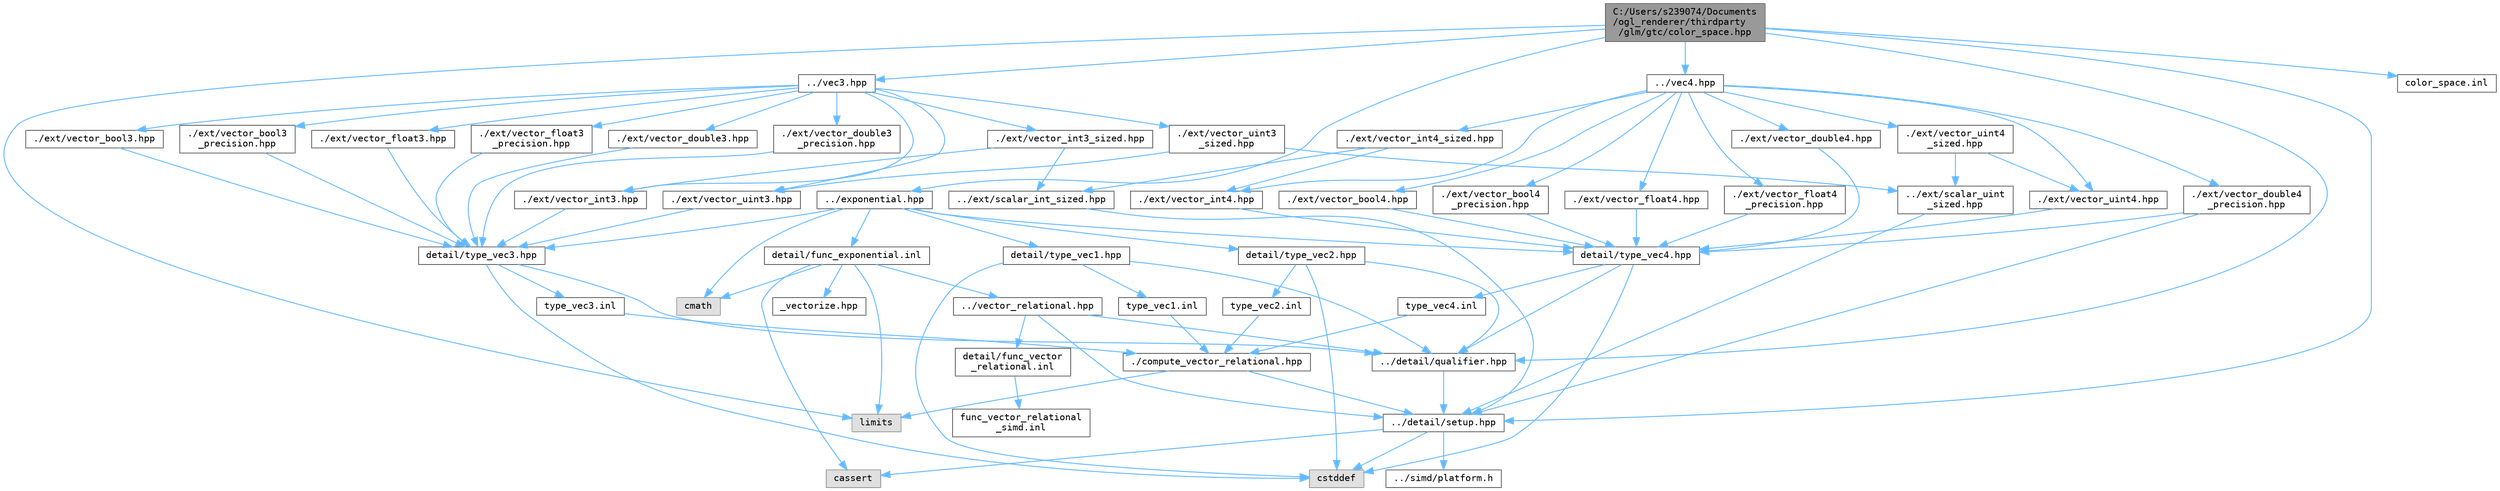 digraph "C:/Users/s239074/Documents/ogl_renderer/thirdparty/glm/gtc/color_space.hpp"
{
 // LATEX_PDF_SIZE
  bgcolor="transparent";
  edge [fontname=Terminal,fontsize=10,labelfontname=Helvetica,labelfontsize=10];
  node [fontname=Terminal,fontsize=10,shape=box,height=0.2,width=0.4];
  Node1 [label="C:/Users/s239074/Documents\l/ogl_renderer/thirdparty\l/glm/gtc/color_space.hpp",height=0.2,width=0.4,color="gray40", fillcolor="grey60", style="filled", fontcolor="black",tooltip=" "];
  Node1 -> Node2 [color="steelblue1",style="solid"];
  Node2 [label="../detail/setup.hpp",height=0.2,width=0.4,color="grey40", fillcolor="white", style="filled",URL="$setup_8hpp.html",tooltip=" "];
  Node2 -> Node3 [color="steelblue1",style="solid"];
  Node3 [label="cassert",height=0.2,width=0.4,color="grey60", fillcolor="#E0E0E0", style="filled",tooltip=" "];
  Node2 -> Node4 [color="steelblue1",style="solid"];
  Node4 [label="cstddef",height=0.2,width=0.4,color="grey60", fillcolor="#E0E0E0", style="filled",tooltip=" "];
  Node2 -> Node5 [color="steelblue1",style="solid"];
  Node5 [label="../simd/platform.h",height=0.2,width=0.4,color="grey40", fillcolor="white", style="filled",URL="$platform_8h.html",tooltip=" "];
  Node1 -> Node6 [color="steelblue1",style="solid"];
  Node6 [label="../detail/qualifier.hpp",height=0.2,width=0.4,color="grey40", fillcolor="white", style="filled",URL="$qualifier_8hpp.html",tooltip=" "];
  Node6 -> Node2 [color="steelblue1",style="solid"];
  Node1 -> Node7 [color="steelblue1",style="solid"];
  Node7 [label="../exponential.hpp",height=0.2,width=0.4,color="grey40", fillcolor="white", style="filled",URL="$exponential_8hpp.html",tooltip=" "];
  Node7 -> Node8 [color="steelblue1",style="solid"];
  Node8 [label="detail/type_vec1.hpp",height=0.2,width=0.4,color="grey40", fillcolor="white", style="filled",URL="$type__vec1_8hpp.html",tooltip=" "];
  Node8 -> Node6 [color="steelblue1",style="solid"];
  Node8 -> Node4 [color="steelblue1",style="solid"];
  Node8 -> Node9 [color="steelblue1",style="solid"];
  Node9 [label="type_vec1.inl",height=0.2,width=0.4,color="grey40", fillcolor="white", style="filled",URL="$type__vec1_8inl.html",tooltip=" "];
  Node9 -> Node10 [color="steelblue1",style="solid"];
  Node10 [label="./compute_vector_relational.hpp",height=0.2,width=0.4,color="grey40", fillcolor="white", style="filled",URL="$compute__vector__relational_8hpp.html",tooltip=" "];
  Node10 -> Node2 [color="steelblue1",style="solid"];
  Node10 -> Node11 [color="steelblue1",style="solid"];
  Node11 [label="limits",height=0.2,width=0.4,color="grey60", fillcolor="#E0E0E0", style="filled",tooltip=" "];
  Node7 -> Node12 [color="steelblue1",style="solid"];
  Node12 [label="detail/type_vec2.hpp",height=0.2,width=0.4,color="grey40", fillcolor="white", style="filled",URL="$type__vec2_8hpp.html",tooltip=" "];
  Node12 -> Node6 [color="steelblue1",style="solid"];
  Node12 -> Node4 [color="steelblue1",style="solid"];
  Node12 -> Node13 [color="steelblue1",style="solid"];
  Node13 [label="type_vec2.inl",height=0.2,width=0.4,color="grey40", fillcolor="white", style="filled",URL="$type__vec2_8inl.html",tooltip=" "];
  Node13 -> Node10 [color="steelblue1",style="solid"];
  Node7 -> Node14 [color="steelblue1",style="solid"];
  Node14 [label="detail/type_vec3.hpp",height=0.2,width=0.4,color="grey40", fillcolor="white", style="filled",URL="$type__vec3_8hpp.html",tooltip=" "];
  Node14 -> Node6 [color="steelblue1",style="solid"];
  Node14 -> Node4 [color="steelblue1",style="solid"];
  Node14 -> Node15 [color="steelblue1",style="solid"];
  Node15 [label="type_vec3.inl",height=0.2,width=0.4,color="grey40", fillcolor="white", style="filled",URL="$type__vec3_8inl.html",tooltip=" "];
  Node15 -> Node10 [color="steelblue1",style="solid"];
  Node7 -> Node16 [color="steelblue1",style="solid"];
  Node16 [label="detail/type_vec4.hpp",height=0.2,width=0.4,color="grey40", fillcolor="white", style="filled",URL="$type__vec4_8hpp.html",tooltip=" "];
  Node16 -> Node6 [color="steelblue1",style="solid"];
  Node16 -> Node4 [color="steelblue1",style="solid"];
  Node16 -> Node17 [color="steelblue1",style="solid"];
  Node17 [label="type_vec4.inl",height=0.2,width=0.4,color="grey40", fillcolor="white", style="filled",URL="$type__vec4_8inl.html",tooltip=" "];
  Node17 -> Node10 [color="steelblue1",style="solid"];
  Node7 -> Node18 [color="steelblue1",style="solid"];
  Node18 [label="cmath",height=0.2,width=0.4,color="grey60", fillcolor="#E0E0E0", style="filled",tooltip=" "];
  Node7 -> Node19 [color="steelblue1",style="solid"];
  Node19 [label="detail/func_exponential.inl",height=0.2,width=0.4,color="grey40", fillcolor="white", style="filled",URL="$func__exponential_8inl.html",tooltip=" "];
  Node19 -> Node20 [color="steelblue1",style="solid"];
  Node20 [label="../vector_relational.hpp",height=0.2,width=0.4,color="grey40", fillcolor="white", style="filled",URL="$vector__relational_8hpp.html",tooltip=" "];
  Node20 -> Node6 [color="steelblue1",style="solid"];
  Node20 -> Node2 [color="steelblue1",style="solid"];
  Node20 -> Node21 [color="steelblue1",style="solid"];
  Node21 [label="detail/func_vector\l_relational.inl",height=0.2,width=0.4,color="grey40", fillcolor="white", style="filled",URL="$func__vector__relational_8inl.html",tooltip=" "];
  Node21 -> Node22 [color="steelblue1",style="solid"];
  Node22 [label="func_vector_relational\l_simd.inl",height=0.2,width=0.4,color="grey40", fillcolor="white", style="filled",URL="$func__vector__relational__simd_8inl.html",tooltip=" "];
  Node19 -> Node23 [color="steelblue1",style="solid"];
  Node23 [label="_vectorize.hpp",height=0.2,width=0.4,color="grey40", fillcolor="white", style="filled",URL="$__vectorize_8hpp.html",tooltip=" "];
  Node19 -> Node11 [color="steelblue1",style="solid"];
  Node19 -> Node18 [color="steelblue1",style="solid"];
  Node19 -> Node3 [color="steelblue1",style="solid"];
  Node1 -> Node24 [color="steelblue1",style="solid"];
  Node24 [label="../vec3.hpp",height=0.2,width=0.4,color="grey40", fillcolor="white", style="filled",URL="$vec3_8hpp.html",tooltip=" "];
  Node24 -> Node25 [color="steelblue1",style="solid"];
  Node25 [label="./ext/vector_bool3.hpp",height=0.2,width=0.4,color="grey40", fillcolor="white", style="filled",URL="$vector__bool3_8hpp.html",tooltip=" "];
  Node25 -> Node14 [color="steelblue1",style="solid"];
  Node24 -> Node26 [color="steelblue1",style="solid"];
  Node26 [label="./ext/vector_bool3\l_precision.hpp",height=0.2,width=0.4,color="grey40", fillcolor="white", style="filled",URL="$vector__bool3__precision_8hpp.html",tooltip=" "];
  Node26 -> Node14 [color="steelblue1",style="solid"];
  Node24 -> Node27 [color="steelblue1",style="solid"];
  Node27 [label="./ext/vector_float3.hpp",height=0.2,width=0.4,color="grey40", fillcolor="white", style="filled",URL="$vector__float3_8hpp.html",tooltip=" "];
  Node27 -> Node14 [color="steelblue1",style="solid"];
  Node24 -> Node28 [color="steelblue1",style="solid"];
  Node28 [label="./ext/vector_float3\l_precision.hpp",height=0.2,width=0.4,color="grey40", fillcolor="white", style="filled",URL="$vector__float3__precision_8hpp.html",tooltip=" "];
  Node28 -> Node14 [color="steelblue1",style="solid"];
  Node24 -> Node29 [color="steelblue1",style="solid"];
  Node29 [label="./ext/vector_double3.hpp",height=0.2,width=0.4,color="grey40", fillcolor="white", style="filled",URL="$vector__double3_8hpp.html",tooltip=" "];
  Node29 -> Node14 [color="steelblue1",style="solid"];
  Node24 -> Node30 [color="steelblue1",style="solid"];
  Node30 [label="./ext/vector_double3\l_precision.hpp",height=0.2,width=0.4,color="grey40", fillcolor="white", style="filled",URL="$vector__double3__precision_8hpp.html",tooltip=" "];
  Node30 -> Node14 [color="steelblue1",style="solid"];
  Node24 -> Node31 [color="steelblue1",style="solid"];
  Node31 [label="./ext/vector_int3.hpp",height=0.2,width=0.4,color="grey40", fillcolor="white", style="filled",URL="$vector__int3_8hpp.html",tooltip=" "];
  Node31 -> Node14 [color="steelblue1",style="solid"];
  Node24 -> Node32 [color="steelblue1",style="solid"];
  Node32 [label="./ext/vector_int3_sized.hpp",height=0.2,width=0.4,color="grey40", fillcolor="white", style="filled",URL="$vector__int3__sized_8hpp.html",tooltip=" "];
  Node32 -> Node31 [color="steelblue1",style="solid"];
  Node32 -> Node33 [color="steelblue1",style="solid"];
  Node33 [label="../ext/scalar_int_sized.hpp",height=0.2,width=0.4,color="grey40", fillcolor="white", style="filled",URL="$scalar__int__sized_8hpp.html",tooltip=" "];
  Node33 -> Node2 [color="steelblue1",style="solid"];
  Node24 -> Node34 [color="steelblue1",style="solid"];
  Node34 [label="./ext/vector_uint3.hpp",height=0.2,width=0.4,color="grey40", fillcolor="white", style="filled",URL="$vector__uint3_8hpp.html",tooltip=" "];
  Node34 -> Node14 [color="steelblue1",style="solid"];
  Node24 -> Node35 [color="steelblue1",style="solid"];
  Node35 [label="./ext/vector_uint3\l_sized.hpp",height=0.2,width=0.4,color="grey40", fillcolor="white", style="filled",URL="$vector__uint3__sized_8hpp.html",tooltip=" "];
  Node35 -> Node34 [color="steelblue1",style="solid"];
  Node35 -> Node36 [color="steelblue1",style="solid"];
  Node36 [label="../ext/scalar_uint\l_sized.hpp",height=0.2,width=0.4,color="grey40", fillcolor="white", style="filled",URL="$scalar__uint__sized_8hpp.html",tooltip=" "];
  Node36 -> Node2 [color="steelblue1",style="solid"];
  Node1 -> Node37 [color="steelblue1",style="solid"];
  Node37 [label="../vec4.hpp",height=0.2,width=0.4,color="grey40", fillcolor="white", style="filled",URL="$vec4_8hpp.html",tooltip=" "];
  Node37 -> Node38 [color="steelblue1",style="solid"];
  Node38 [label="./ext/vector_bool4.hpp",height=0.2,width=0.4,color="grey40", fillcolor="white", style="filled",URL="$vector__bool4_8hpp.html",tooltip=" "];
  Node38 -> Node16 [color="steelblue1",style="solid"];
  Node37 -> Node39 [color="steelblue1",style="solid"];
  Node39 [label="./ext/vector_bool4\l_precision.hpp",height=0.2,width=0.4,color="grey40", fillcolor="white", style="filled",URL="$vector__bool4__precision_8hpp.html",tooltip=" "];
  Node39 -> Node16 [color="steelblue1",style="solid"];
  Node37 -> Node40 [color="steelblue1",style="solid"];
  Node40 [label="./ext/vector_float4.hpp",height=0.2,width=0.4,color="grey40", fillcolor="white", style="filled",URL="$vector__float4_8hpp.html",tooltip=" "];
  Node40 -> Node16 [color="steelblue1",style="solid"];
  Node37 -> Node41 [color="steelblue1",style="solid"];
  Node41 [label="./ext/vector_float4\l_precision.hpp",height=0.2,width=0.4,color="grey40", fillcolor="white", style="filled",URL="$vector__float4__precision_8hpp.html",tooltip=" "];
  Node41 -> Node16 [color="steelblue1",style="solid"];
  Node37 -> Node42 [color="steelblue1",style="solid"];
  Node42 [label="./ext/vector_double4.hpp",height=0.2,width=0.4,color="grey40", fillcolor="white", style="filled",URL="$vector__double4_8hpp.html",tooltip=" "];
  Node42 -> Node16 [color="steelblue1",style="solid"];
  Node37 -> Node43 [color="steelblue1",style="solid"];
  Node43 [label="./ext/vector_double4\l_precision.hpp",height=0.2,width=0.4,color="grey40", fillcolor="white", style="filled",URL="$vector__double4__precision_8hpp.html",tooltip=" "];
  Node43 -> Node2 [color="steelblue1",style="solid"];
  Node43 -> Node16 [color="steelblue1",style="solid"];
  Node37 -> Node44 [color="steelblue1",style="solid"];
  Node44 [label="./ext/vector_int4.hpp",height=0.2,width=0.4,color="grey40", fillcolor="white", style="filled",URL="$vector__int4_8hpp.html",tooltip=" "];
  Node44 -> Node16 [color="steelblue1",style="solid"];
  Node37 -> Node45 [color="steelblue1",style="solid"];
  Node45 [label="./ext/vector_int4_sized.hpp",height=0.2,width=0.4,color="grey40", fillcolor="white", style="filled",URL="$vector__int4__sized_8hpp.html",tooltip=" "];
  Node45 -> Node44 [color="steelblue1",style="solid"];
  Node45 -> Node33 [color="steelblue1",style="solid"];
  Node37 -> Node46 [color="steelblue1",style="solid"];
  Node46 [label="./ext/vector_uint4.hpp",height=0.2,width=0.4,color="grey40", fillcolor="white", style="filled",URL="$vector__uint4_8hpp.html",tooltip=" "];
  Node46 -> Node16 [color="steelblue1",style="solid"];
  Node37 -> Node47 [color="steelblue1",style="solid"];
  Node47 [label="./ext/vector_uint4\l_sized.hpp",height=0.2,width=0.4,color="grey40", fillcolor="white", style="filled",URL="$vector__uint4__sized_8hpp.html",tooltip=" "];
  Node47 -> Node46 [color="steelblue1",style="solid"];
  Node47 -> Node36 [color="steelblue1",style="solid"];
  Node1 -> Node11 [color="steelblue1",style="solid"];
  Node1 -> Node48 [color="steelblue1",style="solid"];
  Node48 [label="color_space.inl",height=0.2,width=0.4,color="grey40", fillcolor="white", style="filled",URL="$gtc_2color__space_8inl.html",tooltip=" "];
}
